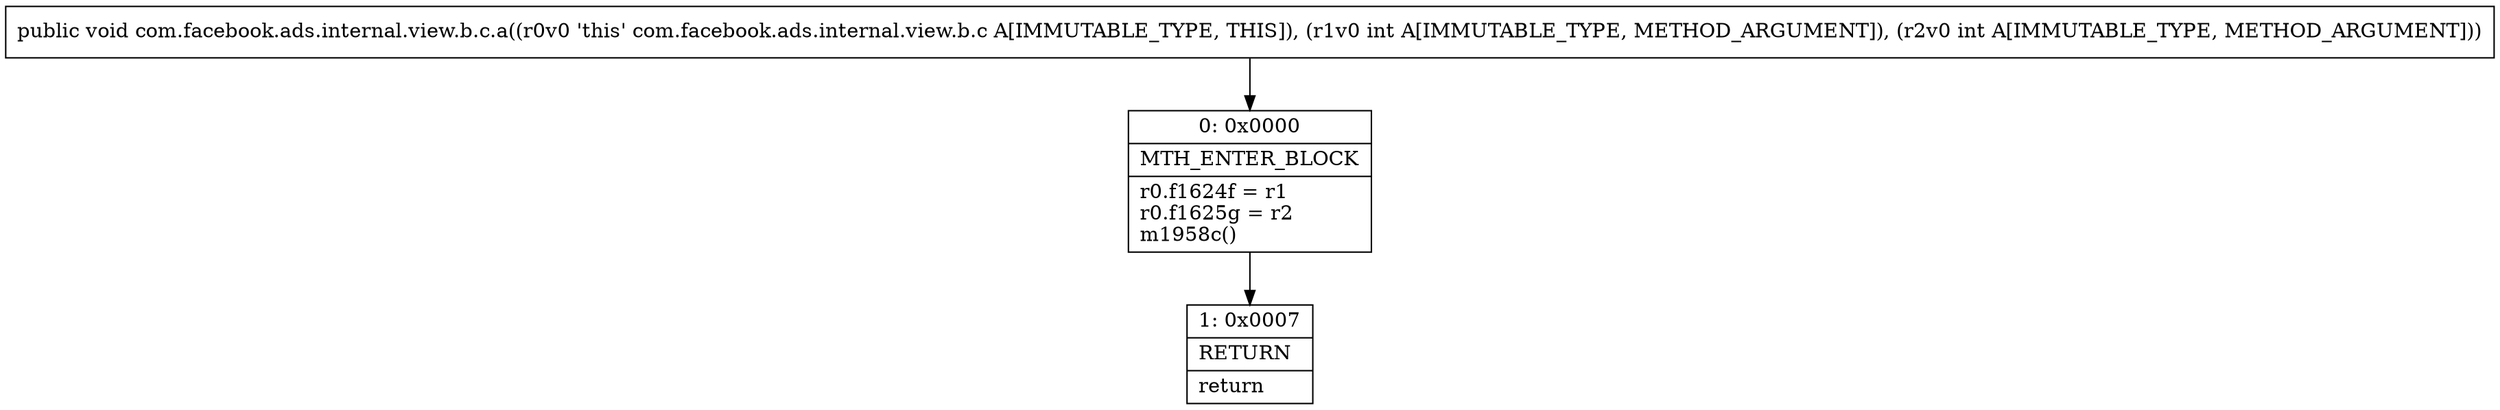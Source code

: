 digraph "CFG forcom.facebook.ads.internal.view.b.c.a(II)V" {
Node_0 [shape=record,label="{0\:\ 0x0000|MTH_ENTER_BLOCK\l|r0.f1624f = r1\lr0.f1625g = r2\lm1958c()\l}"];
Node_1 [shape=record,label="{1\:\ 0x0007|RETURN\l|return\l}"];
MethodNode[shape=record,label="{public void com.facebook.ads.internal.view.b.c.a((r0v0 'this' com.facebook.ads.internal.view.b.c A[IMMUTABLE_TYPE, THIS]), (r1v0 int A[IMMUTABLE_TYPE, METHOD_ARGUMENT]), (r2v0 int A[IMMUTABLE_TYPE, METHOD_ARGUMENT])) }"];
MethodNode -> Node_0;
Node_0 -> Node_1;
}

